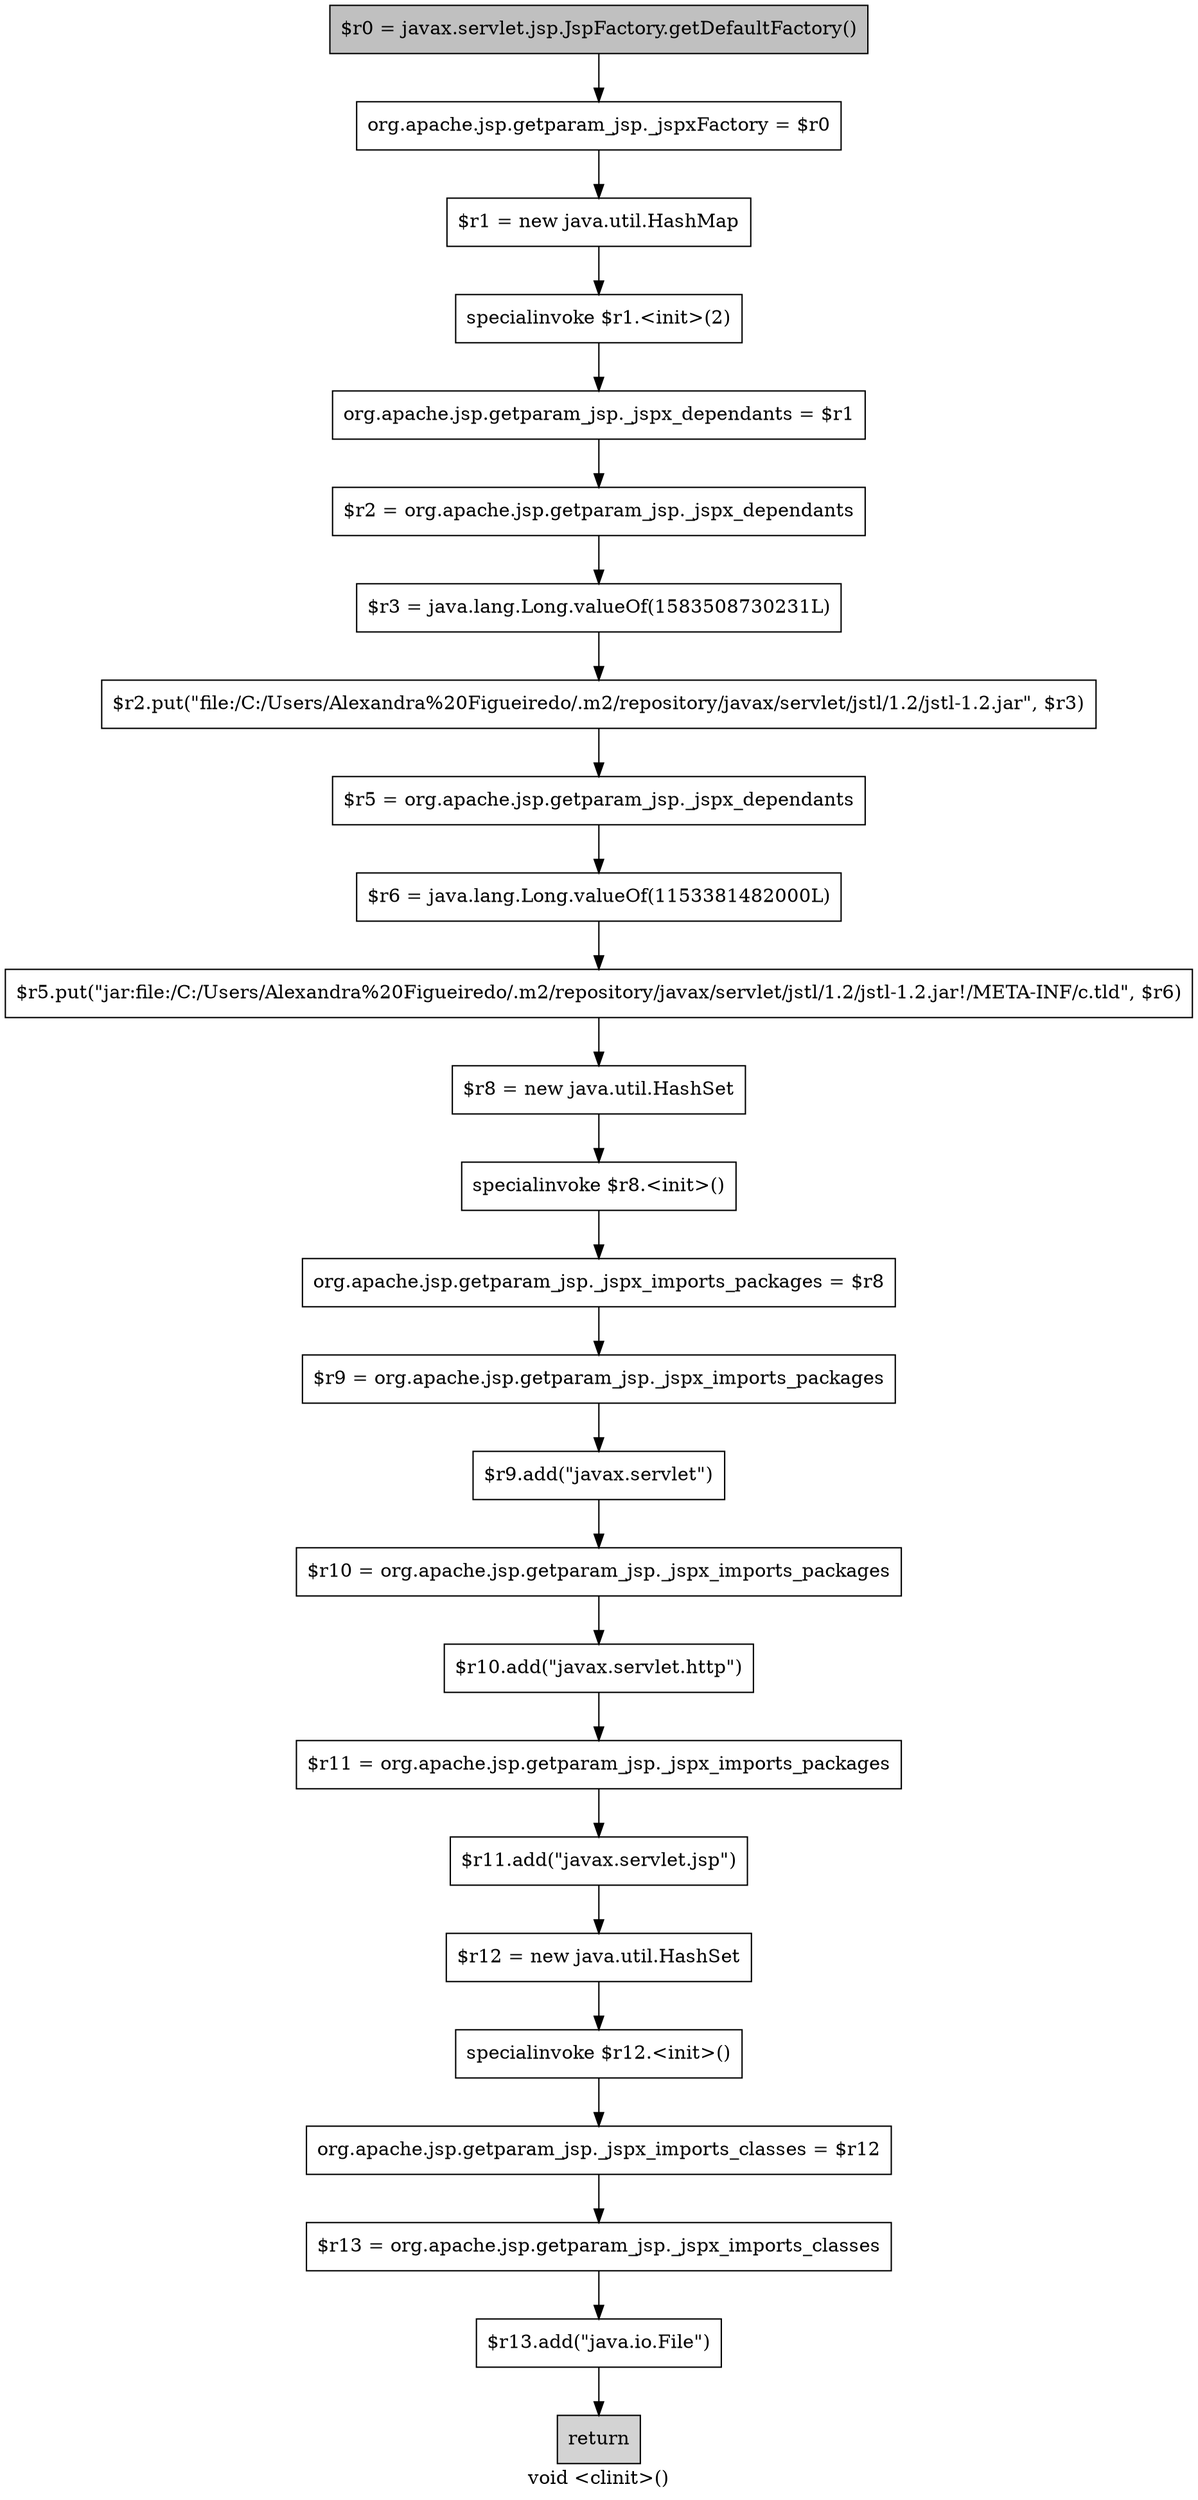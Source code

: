 digraph "void <clinit>()" {
    label="void <clinit>()";
    node [shape=box];
    "0" [style=filled,fillcolor=gray,label="$r0 = javax.servlet.jsp.JspFactory.getDefaultFactory()",];
    "1" [label="org.apache.jsp.getparam_jsp._jspxFactory = $r0",];
    "0"->"1";
    "2" [label="$r1 = new java.util.HashMap",];
    "1"->"2";
    "3" [label="specialinvoke $r1.<init>(2)",];
    "2"->"3";
    "4" [label="org.apache.jsp.getparam_jsp._jspx_dependants = $r1",];
    "3"->"4";
    "5" [label="$r2 = org.apache.jsp.getparam_jsp._jspx_dependants",];
    "4"->"5";
    "6" [label="$r3 = java.lang.Long.valueOf(1583508730231L)",];
    "5"->"6";
    "7" [label="$r2.put(\"file:/C:/Users/Alexandra%20Figueiredo/.m2/repository/javax/servlet/jstl/1.2/jstl-1.2.jar\", $r3)",];
    "6"->"7";
    "8" [label="$r5 = org.apache.jsp.getparam_jsp._jspx_dependants",];
    "7"->"8";
    "9" [label="$r6 = java.lang.Long.valueOf(1153381482000L)",];
    "8"->"9";
    "10" [label="$r5.put(\"jar:file:/C:/Users/Alexandra%20Figueiredo/.m2/repository/javax/servlet/jstl/1.2/jstl-1.2.jar!/META-INF/c.tld\", $r6)",];
    "9"->"10";
    "11" [label="$r8 = new java.util.HashSet",];
    "10"->"11";
    "12" [label="specialinvoke $r8.<init>()",];
    "11"->"12";
    "13" [label="org.apache.jsp.getparam_jsp._jspx_imports_packages = $r8",];
    "12"->"13";
    "14" [label="$r9 = org.apache.jsp.getparam_jsp._jspx_imports_packages",];
    "13"->"14";
    "15" [label="$r9.add(\"javax.servlet\")",];
    "14"->"15";
    "16" [label="$r10 = org.apache.jsp.getparam_jsp._jspx_imports_packages",];
    "15"->"16";
    "17" [label="$r10.add(\"javax.servlet.http\")",];
    "16"->"17";
    "18" [label="$r11 = org.apache.jsp.getparam_jsp._jspx_imports_packages",];
    "17"->"18";
    "19" [label="$r11.add(\"javax.servlet.jsp\")",];
    "18"->"19";
    "20" [label="$r12 = new java.util.HashSet",];
    "19"->"20";
    "21" [label="specialinvoke $r12.<init>()",];
    "20"->"21";
    "22" [label="org.apache.jsp.getparam_jsp._jspx_imports_classes = $r12",];
    "21"->"22";
    "23" [label="$r13 = org.apache.jsp.getparam_jsp._jspx_imports_classes",];
    "22"->"23";
    "24" [label="$r13.add(\"java.io.File\")",];
    "23"->"24";
    "25" [style=filled,fillcolor=lightgray,label="return",];
    "24"->"25";
}
